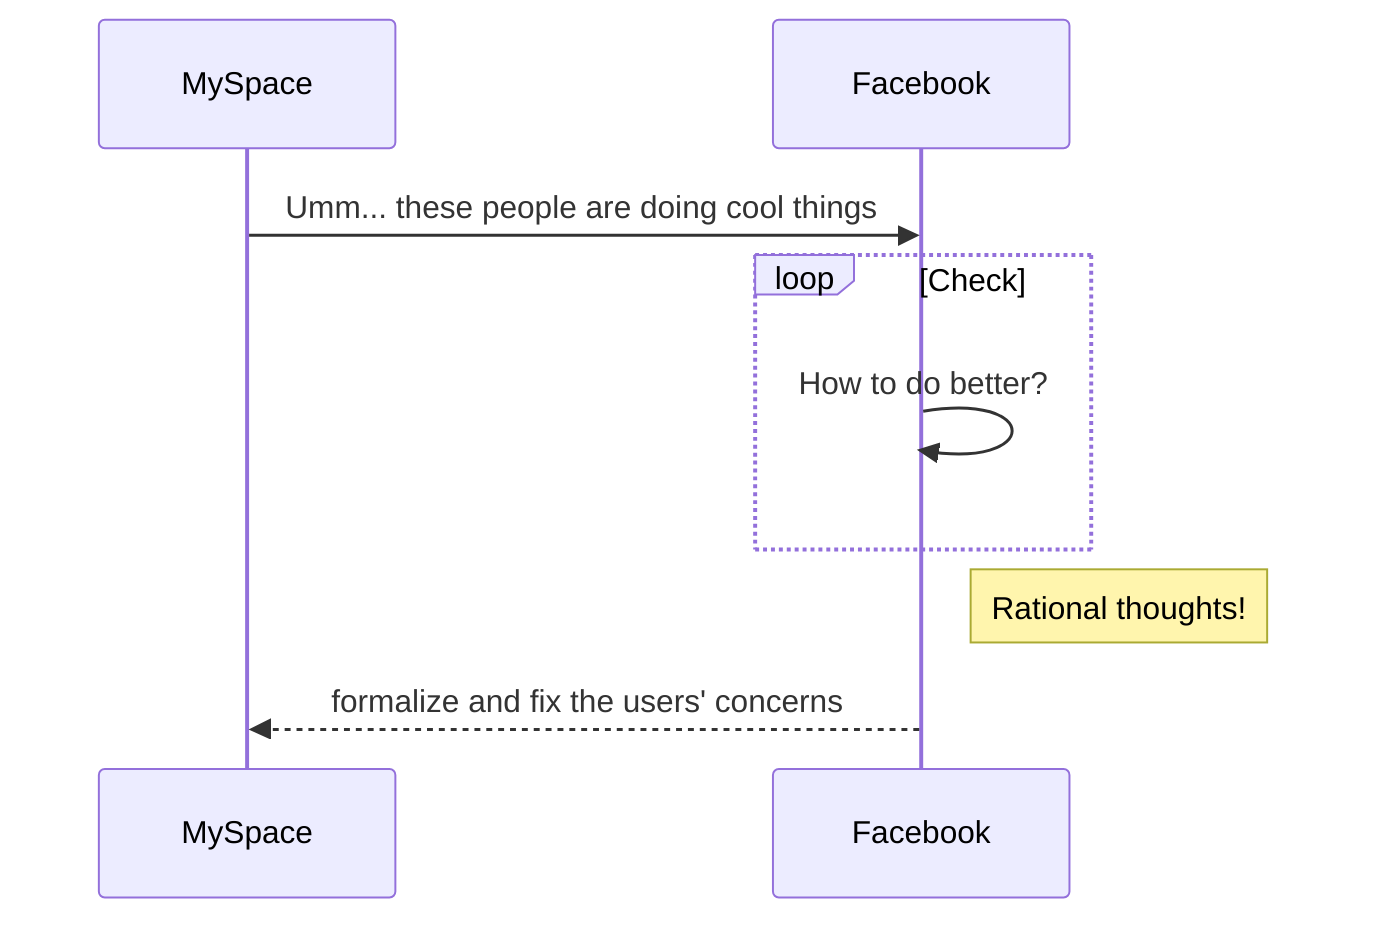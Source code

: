 sequenceDiagram
MySpace->>Facebook: Umm... these people are doing cool things
loop Check
    Facebook->>Facebook: How to do better?
end
Note right of Facebook: Rational thoughts!
Facebook-->>MySpace: formalize and fix the users' concerns